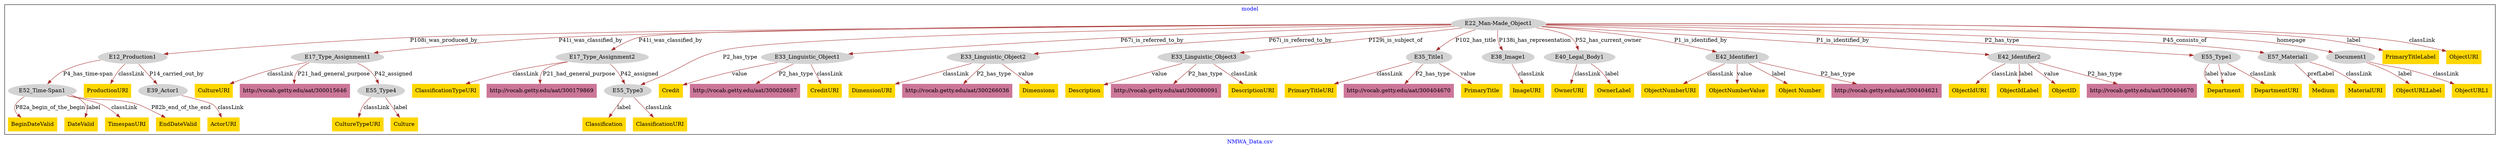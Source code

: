 digraph n0 {
fontcolor="blue"
remincross="true"
label="NMWA_Data.csv"
subgraph cluster {
label="model"
n2[style="filled",color="white",fillcolor="lightgray",label="E12_Production1"];
n3[style="filled",color="white",fillcolor="lightgray",label="E39_Actor1"];
n4[style="filled",color="white",fillcolor="lightgray",label="E52_Time-Span1"];
n5[style="filled",color="white",fillcolor="lightgray",label="E17_Type_Assignment1"];
n6[style="filled",color="white",fillcolor="lightgray",label="E55_Type4"];
n7[style="filled",color="white",fillcolor="lightgray",label="E17_Type_Assignment2"];
n8[style="filled",color="white",fillcolor="lightgray",label="E55_Type3"];
n9[style="filled",color="white",fillcolor="lightgray",label="E22_Man-Made_Object1"];
n10[style="filled",color="white",fillcolor="lightgray",label="E33_Linguistic_Object1"];
n11[style="filled",color="white",fillcolor="lightgray",label="E33_Linguistic_Object2"];
n12[style="filled",color="white",fillcolor="lightgray",label="E33_Linguistic_Object3"];
n13[style="filled",color="white",fillcolor="lightgray",label="E35_Title1"];
n14[style="filled",color="white",fillcolor="lightgray",label="E38_Image1"];
n15[style="filled",color="white",fillcolor="lightgray",label="E40_Legal_Body1"];
n16[style="filled",color="white",fillcolor="lightgray",label="E42_Identifier1"];
n17[style="filled",color="white",fillcolor="lightgray",label="E42_Identifier2"];
n18[style="filled",color="white",fillcolor="lightgray",label="E55_Type1"];
n19[style="filled",color="white",fillcolor="lightgray",label="E57_Material1"];
n20[style="filled",color="white",fillcolor="lightgray",label="Document1"];
n21[shape="plaintext",style="filled",fillcolor="gold",label="CreditURI"];
n22[shape="plaintext",style="filled",fillcolor="gold",label="PrimaryTitleLabel"];
n23[shape="plaintext",style="filled",fillcolor="gold",label="BeginDateValid"];
n24[shape="plaintext",style="filled",fillcolor="gold",label="Medium"];
n25[shape="plaintext",style="filled",fillcolor="gold",label="ImageURI"];
n26[shape="plaintext",style="filled",fillcolor="gold",label="CultureURI"];
n27[shape="plaintext",style="filled",fillcolor="gold",label="ObjectIdURI"];
n28[shape="plaintext",style="filled",fillcolor="gold",label="ObjectURI"];
n29[shape="plaintext",style="filled",fillcolor="gold",label="ObjectURLLabel"];
n30[shape="plaintext",style="filled",fillcolor="gold",label="DateValid"];
n31[shape="plaintext",style="filled",fillcolor="gold",label="Culture"];
n32[shape="plaintext",style="filled",fillcolor="gold",label="ObjectURL1"];
n33[shape="plaintext",style="filled",fillcolor="gold",label="OwnerURI"];
n34[shape="plaintext",style="filled",fillcolor="gold",label="ObjectNumberURI"];
n35[shape="plaintext",style="filled",fillcolor="gold",label="ObjectNumberValue"];
n36[shape="plaintext",style="filled",fillcolor="gold",label="OwnerLabel"];
n37[shape="plaintext",style="filled",fillcolor="gold",label="Department"];
n38[shape="plaintext",style="filled",fillcolor="gold",label="DepartmentURI"];
n39[shape="plaintext",style="filled",fillcolor="gold",label="ClassificationURI"];
n40[shape="plaintext",style="filled",fillcolor="gold",label="CultureTypeURI"];
n41[shape="plaintext",style="filled",fillcolor="gold",label="Classification"];
n42[shape="plaintext",style="filled",fillcolor="gold",label="PrimaryTitle"];
n43[shape="plaintext",style="filled",fillcolor="gold",label="TimespanURI"];
n44[shape="plaintext",style="filled",fillcolor="gold",label="Credit"];
n45[shape="plaintext",style="filled",fillcolor="gold",label="PrimaryTitleURI"];
n46[shape="plaintext",style="filled",fillcolor="gold",label="Object Number"];
n47[shape="plaintext",style="filled",fillcolor="gold",label="ObjectIdLabel"];
n48[shape="plaintext",style="filled",fillcolor="gold",label="ActorURI"];
n49[shape="plaintext",style="filled",fillcolor="gold",label="ObjectID"];
n50[shape="plaintext",style="filled",fillcolor="gold",label="ProductionURI"];
n51[shape="plaintext",style="filled",fillcolor="gold",label="ClassificationTypeURI"];
n52[shape="plaintext",style="filled",fillcolor="gold",label="Dimensions"];
n53[shape="plaintext",style="filled",fillcolor="gold",label="EndDateValid"];
n54[shape="plaintext",style="filled",fillcolor="gold",label="DescriptionURI"];
n55[shape="plaintext",style="filled",fillcolor="gold",label="Description"];
n56[shape="plaintext",style="filled",fillcolor="gold",label="MaterialURI"];
n57[shape="plaintext",style="filled",fillcolor="gold",label="DimensionURI"];
n58[shape="plaintext",style="filled",fillcolor="#CC7799",label="http://vocab.getty.edu/aat/300026687"];
n59[shape="plaintext",style="filled",fillcolor="#CC7799",label="http://vocab.getty.edu/aat/300179869"];
n60[shape="plaintext",style="filled",fillcolor="#CC7799",label="http://vocab.getty.edu/aat/300404670"];
n61[shape="plaintext",style="filled",fillcolor="#CC7799",label="http://vocab.getty.edu/aat/300080091"];
n62[shape="plaintext",style="filled",fillcolor="#CC7799",label="http://vocab.getty.edu/aat/300015646"];
n63[shape="plaintext",style="filled",fillcolor="#CC7799",label="http://vocab.getty.edu/aat/300266036"];
n64[shape="plaintext",style="filled",fillcolor="#CC7799",label="http://vocab.getty.edu/aat/300404621"];
n65[shape="plaintext",style="filled",fillcolor="#CC7799",label="http://vocab.getty.edu/aat/300404670"];
}
n2 -> n3[color="brown",fontcolor="black",label="P14_carried_out_by"]
n2 -> n4[color="brown",fontcolor="black",label="P4_has_time-span"]
n5 -> n6[color="brown",fontcolor="black",label="P42_assigned"]
n7 -> n8[color="brown",fontcolor="black",label="P42_assigned"]
n9 -> n2[color="brown",fontcolor="black",label="P108i_was_produced_by"]
n9 -> n5[color="brown",fontcolor="black",label="P41i_was_classified_by"]
n9 -> n7[color="brown",fontcolor="black",label="P41i_was_classified_by"]
n9 -> n10[color="brown",fontcolor="black",label="P67i_is_referred_to_by"]
n9 -> n11[color="brown",fontcolor="black",label="P67i_is_referred_to_by"]
n9 -> n12[color="brown",fontcolor="black",label="P129i_is_subject_of"]
n9 -> n13[color="brown",fontcolor="black",label="P102_has_title"]
n9 -> n14[color="brown",fontcolor="black",label="P138i_has_representation"]
n9 -> n15[color="brown",fontcolor="black",label="P52_has_current_owner"]
n9 -> n16[color="brown",fontcolor="black",label="P1_is_identified_by"]
n9 -> n17[color="brown",fontcolor="black",label="P1_is_identified_by"]
n9 -> n18[color="brown",fontcolor="black",label="P2_has_type"]
n9 -> n19[color="brown",fontcolor="black",label="P45_consists_of"]
n9 -> n20[color="brown",fontcolor="black",label="homepage"]
n10 -> n21[color="brown",fontcolor="black",label="classLink"]
n9 -> n22[color="brown",fontcolor="black",label="label"]
n4 -> n23[color="brown",fontcolor="black",label="P82a_begin_of_the_begin"]
n19 -> n24[color="brown",fontcolor="black",label="prefLabel"]
n14 -> n25[color="brown",fontcolor="black",label="classLink"]
n5 -> n26[color="brown",fontcolor="black",label="classLink"]
n17 -> n27[color="brown",fontcolor="black",label="classLink"]
n9 -> n28[color="brown",fontcolor="black",label="classLink"]
n20 -> n29[color="brown",fontcolor="black",label="label"]
n4 -> n30[color="brown",fontcolor="black",label="label"]
n6 -> n31[color="brown",fontcolor="black",label="label"]
n20 -> n32[color="brown",fontcolor="black",label="classLink"]
n15 -> n33[color="brown",fontcolor="black",label="classLink"]
n16 -> n34[color="brown",fontcolor="black",label="classLink"]
n16 -> n35[color="brown",fontcolor="black",label="value"]
n15 -> n36[color="brown",fontcolor="black",label="label"]
n18 -> n37[color="brown",fontcolor="black",label="value"]
n18 -> n38[color="brown",fontcolor="black",label="classLink"]
n8 -> n39[color="brown",fontcolor="black",label="classLink"]
n6 -> n40[color="brown",fontcolor="black",label="classLink"]
n8 -> n41[color="brown",fontcolor="black",label="label"]
n13 -> n42[color="brown",fontcolor="black",label="value"]
n4 -> n43[color="brown",fontcolor="black",label="classLink"]
n10 -> n44[color="brown",fontcolor="black",label="value"]
n13 -> n45[color="brown",fontcolor="black",label="classLink"]
n16 -> n46[color="brown",fontcolor="black",label="label"]
n17 -> n47[color="brown",fontcolor="black",label="label"]
n3 -> n48[color="brown",fontcolor="black",label="classLink"]
n17 -> n49[color="brown",fontcolor="black",label="value"]
n2 -> n50[color="brown",fontcolor="black",label="classLink"]
n7 -> n51[color="brown",fontcolor="black",label="classLink"]
n11 -> n52[color="brown",fontcolor="black",label="value"]
n4 -> n53[color="brown",fontcolor="black",label="P82b_end_of_the_end"]
n12 -> n54[color="brown",fontcolor="black",label="classLink"]
n12 -> n55[color="brown",fontcolor="black",label="value"]
n19 -> n56[color="brown",fontcolor="black",label="classLink"]
n11 -> n57[color="brown",fontcolor="black",label="classLink"]
n18 -> n37[color="brown",fontcolor="black",label="label"]
n10 -> n58[color="brown",fontcolor="black",label="P2_has_type"]
n7 -> n59[color="brown",fontcolor="black",label="P21_had_general_purpose"]
n13 -> n60[color="brown",fontcolor="black",label="P2_has_type"]
n12 -> n61[color="brown",fontcolor="black",label="P2_has_type"]
n5 -> n62[color="brown",fontcolor="black",label="P21_had_general_purpose"]
n9 -> n8[color="brown",fontcolor="black",label="P2_has_type"]
n11 -> n63[color="brown",fontcolor="black",label="P2_has_type"]
n16 -> n64[color="brown",fontcolor="black",label="P2_has_type"]
n17 -> n65[color="brown",fontcolor="black",label="P2_has_type"]
}
